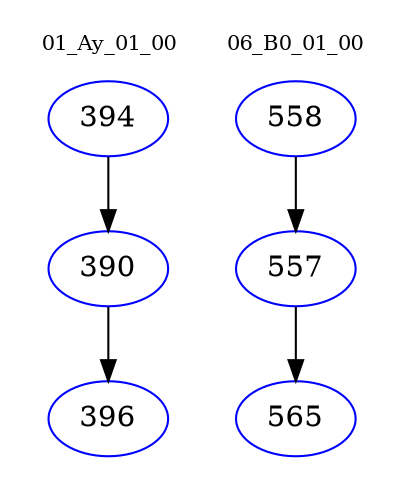 digraph{
subgraph cluster_0 {
color = white
label = "01_Ay_01_00";
fontsize=10;
T0_394 [label="394", color="blue"]
T0_394 -> T0_390 [color="black"]
T0_390 [label="390", color="blue"]
T0_390 -> T0_396 [color="black"]
T0_396 [label="396", color="blue"]
}
subgraph cluster_1 {
color = white
label = "06_B0_01_00";
fontsize=10;
T1_558 [label="558", color="blue"]
T1_558 -> T1_557 [color="black"]
T1_557 [label="557", color="blue"]
T1_557 -> T1_565 [color="black"]
T1_565 [label="565", color="blue"]
}
}
